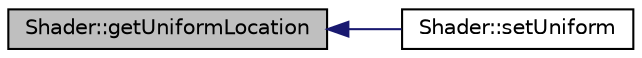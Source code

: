 digraph "Shader::getUniformLocation"
{
  edge [fontname="Helvetica",fontsize="10",labelfontname="Helvetica",labelfontsize="10"];
  node [fontname="Helvetica",fontsize="10",shape=record];
  rankdir="LR";
  Node1 [label="Shader::getUniformLocation",height=0.2,width=0.4,color="black", fillcolor="grey75", style="filled", fontcolor="black"];
  Node1 -> Node2 [dir="back",color="midnightblue",fontsize="10",style="solid"];
  Node2 [label="Shader::setUniform",height=0.2,width=0.4,color="black", fillcolor="white", style="filled",URL="$class_shader.html#a71a0f88dafffbb3c3f0829e7a8c77abc"];
}
